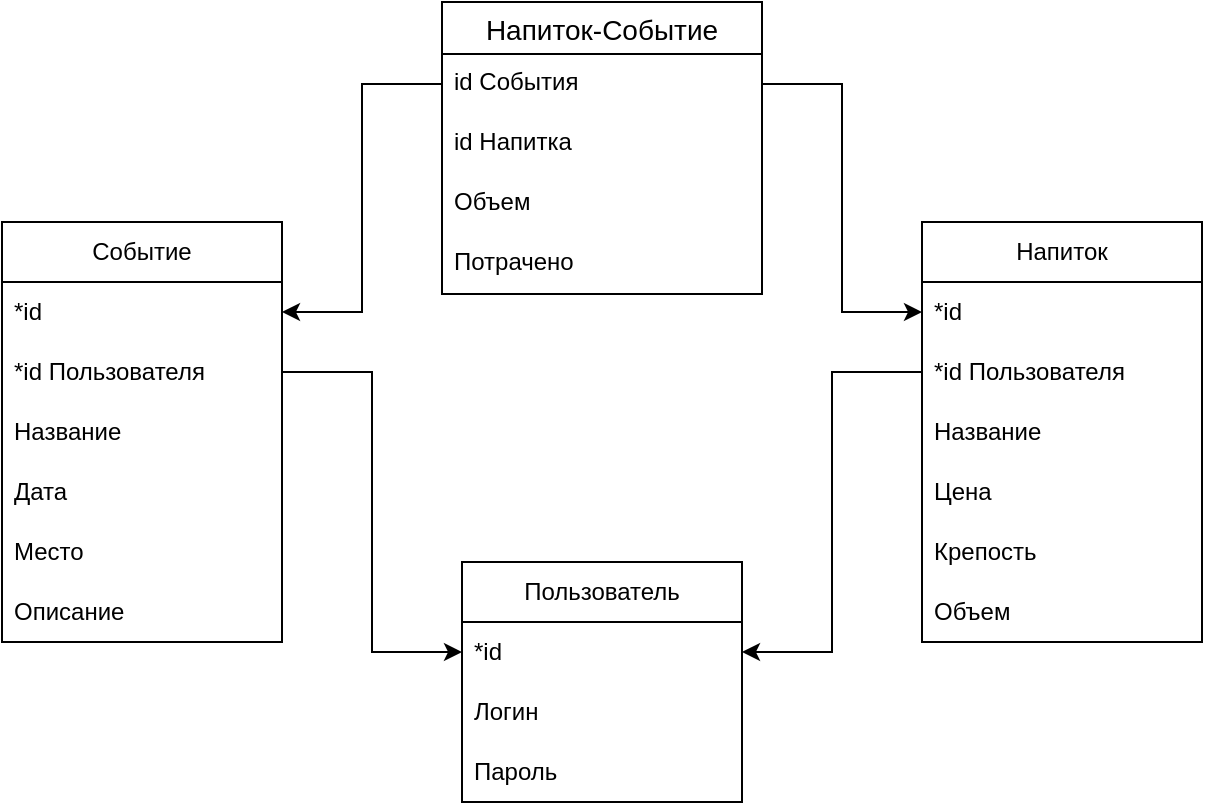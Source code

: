 <mxfile version="23.0.2" type="device">
  <diagram name="Страница 1" id="vTJn1rU3lvvcnudwIlaW">
    <mxGraphModel dx="1098" dy="820" grid="1" gridSize="10" guides="1" tooltips="1" connect="1" arrows="1" fold="1" page="1" pageScale="1" pageWidth="827" pageHeight="1169" math="0" shadow="0">
      <root>
        <mxCell id="0" />
        <mxCell id="1" parent="0" />
        <mxCell id="o6C5A6fqkZrEci_R5bCO-1" value="Пользователь" style="swimlane;fontStyle=0;childLayout=stackLayout;horizontal=1;startSize=30;horizontalStack=0;resizeParent=1;resizeParentMax=0;resizeLast=0;collapsible=1;marginBottom=0;whiteSpace=wrap;html=1;" parent="1" vertex="1">
          <mxGeometry x="330" y="390" width="140" height="120" as="geometry" />
        </mxCell>
        <mxCell id="o6C5A6fqkZrEci_R5bCO-2" value="*id" style="text;strokeColor=none;fillColor=none;align=left;verticalAlign=middle;spacingLeft=4;spacingRight=4;overflow=hidden;points=[[0,0.5],[1,0.5]];portConstraint=eastwest;rotatable=0;whiteSpace=wrap;html=1;" parent="o6C5A6fqkZrEci_R5bCO-1" vertex="1">
          <mxGeometry y="30" width="140" height="30" as="geometry" />
        </mxCell>
        <mxCell id="o6C5A6fqkZrEci_R5bCO-3" value="Логин" style="text;strokeColor=none;fillColor=none;align=left;verticalAlign=middle;spacingLeft=4;spacingRight=4;overflow=hidden;points=[[0,0.5],[1,0.5]];portConstraint=eastwest;rotatable=0;whiteSpace=wrap;html=1;" parent="o6C5A6fqkZrEci_R5bCO-1" vertex="1">
          <mxGeometry y="60" width="140" height="30" as="geometry" />
        </mxCell>
        <mxCell id="o6C5A6fqkZrEci_R5bCO-4" value="Пароль" style="text;strokeColor=none;fillColor=none;align=left;verticalAlign=middle;spacingLeft=4;spacingRight=4;overflow=hidden;points=[[0,0.5],[1,0.5]];portConstraint=eastwest;rotatable=0;whiteSpace=wrap;html=1;" parent="o6C5A6fqkZrEci_R5bCO-1" vertex="1">
          <mxGeometry y="90" width="140" height="30" as="geometry" />
        </mxCell>
        <mxCell id="o6C5A6fqkZrEci_R5bCO-5" value="Событие" style="swimlane;fontStyle=0;childLayout=stackLayout;horizontal=1;startSize=30;horizontalStack=0;resizeParent=1;resizeParentMax=0;resizeLast=0;collapsible=1;marginBottom=0;whiteSpace=wrap;html=1;" parent="1" vertex="1">
          <mxGeometry x="100" y="220" width="140" height="210" as="geometry" />
        </mxCell>
        <mxCell id="o6C5A6fqkZrEci_R5bCO-7" value="*id" style="text;strokeColor=none;fillColor=none;align=left;verticalAlign=middle;spacingLeft=4;spacingRight=4;overflow=hidden;points=[[0,0.5],[1,0.5]];portConstraint=eastwest;rotatable=0;whiteSpace=wrap;html=1;" parent="o6C5A6fqkZrEci_R5bCO-5" vertex="1">
          <mxGeometry y="30" width="140" height="30" as="geometry" />
        </mxCell>
        <mxCell id="o6C5A6fqkZrEci_R5bCO-23" value="*id Пользователя" style="text;strokeColor=none;fillColor=none;align=left;verticalAlign=middle;spacingLeft=4;spacingRight=4;overflow=hidden;points=[[0,0.5],[1,0.5]];portConstraint=eastwest;rotatable=0;whiteSpace=wrap;html=1;" parent="o6C5A6fqkZrEci_R5bCO-5" vertex="1">
          <mxGeometry y="60" width="140" height="30" as="geometry" />
        </mxCell>
        <mxCell id="o6C5A6fqkZrEci_R5bCO-10" value="Название" style="text;strokeColor=none;fillColor=none;align=left;verticalAlign=middle;spacingLeft=4;spacingRight=4;overflow=hidden;points=[[0,0.5],[1,0.5]];portConstraint=eastwest;rotatable=0;whiteSpace=wrap;html=1;" parent="o6C5A6fqkZrEci_R5bCO-5" vertex="1">
          <mxGeometry y="90" width="140" height="30" as="geometry" />
        </mxCell>
        <mxCell id="o6C5A6fqkZrEci_R5bCO-11" value="Дата" style="text;strokeColor=none;fillColor=none;align=left;verticalAlign=middle;spacingLeft=4;spacingRight=4;overflow=hidden;points=[[0,0.5],[1,0.5]];portConstraint=eastwest;rotatable=0;whiteSpace=wrap;html=1;" parent="o6C5A6fqkZrEci_R5bCO-5" vertex="1">
          <mxGeometry y="120" width="140" height="30" as="geometry" />
        </mxCell>
        <mxCell id="o6C5A6fqkZrEci_R5bCO-8" value="Место" style="text;strokeColor=none;fillColor=none;align=left;verticalAlign=middle;spacingLeft=4;spacingRight=4;overflow=hidden;points=[[0,0.5],[1,0.5]];portConstraint=eastwest;rotatable=0;whiteSpace=wrap;html=1;" parent="o6C5A6fqkZrEci_R5bCO-5" vertex="1">
          <mxGeometry y="150" width="140" height="30" as="geometry" />
        </mxCell>
        <mxCell id="o6C5A6fqkZrEci_R5bCO-25" value="Описание" style="text;strokeColor=none;fillColor=none;align=left;verticalAlign=middle;spacingLeft=4;spacingRight=4;overflow=hidden;points=[[0,0.5],[1,0.5]];portConstraint=eastwest;rotatable=0;whiteSpace=wrap;html=1;" parent="o6C5A6fqkZrEci_R5bCO-5" vertex="1">
          <mxGeometry y="180" width="140" height="30" as="geometry" />
        </mxCell>
        <mxCell id="o6C5A6fqkZrEci_R5bCO-16" value="Напиток" style="swimlane;fontStyle=0;childLayout=stackLayout;horizontal=1;startSize=30;horizontalStack=0;resizeParent=1;resizeParentMax=0;resizeLast=0;collapsible=1;marginBottom=0;whiteSpace=wrap;html=1;" parent="1" vertex="1">
          <mxGeometry x="560" y="220" width="140" height="210" as="geometry" />
        </mxCell>
        <mxCell id="o6C5A6fqkZrEci_R5bCO-17" value="*id" style="text;strokeColor=none;fillColor=none;align=left;verticalAlign=middle;spacingLeft=4;spacingRight=4;overflow=hidden;points=[[0,0.5],[1,0.5]];portConstraint=eastwest;rotatable=0;whiteSpace=wrap;html=1;" parent="o6C5A6fqkZrEci_R5bCO-16" vertex="1">
          <mxGeometry y="30" width="140" height="30" as="geometry" />
        </mxCell>
        <mxCell id="o6C5A6fqkZrEci_R5bCO-24" value="*id Пользователя" style="text;strokeColor=none;fillColor=none;align=left;verticalAlign=middle;spacingLeft=4;spacingRight=4;overflow=hidden;points=[[0,0.5],[1,0.5]];portConstraint=eastwest;rotatable=0;whiteSpace=wrap;html=1;" parent="o6C5A6fqkZrEci_R5bCO-16" vertex="1">
          <mxGeometry y="60" width="140" height="30" as="geometry" />
        </mxCell>
        <mxCell id="o6C5A6fqkZrEci_R5bCO-18" value="Название" style="text;strokeColor=none;fillColor=none;align=left;verticalAlign=middle;spacingLeft=4;spacingRight=4;overflow=hidden;points=[[0,0.5],[1,0.5]];portConstraint=eastwest;rotatable=0;whiteSpace=wrap;html=1;" parent="o6C5A6fqkZrEci_R5bCO-16" vertex="1">
          <mxGeometry y="90" width="140" height="30" as="geometry" />
        </mxCell>
        <mxCell id="o6C5A6fqkZrEci_R5bCO-19" value="Цена" style="text;strokeColor=none;fillColor=none;align=left;verticalAlign=middle;spacingLeft=4;spacingRight=4;overflow=hidden;points=[[0,0.5],[1,0.5]];portConstraint=eastwest;rotatable=0;whiteSpace=wrap;html=1;" parent="o6C5A6fqkZrEci_R5bCO-16" vertex="1">
          <mxGeometry y="120" width="140" height="30" as="geometry" />
        </mxCell>
        <mxCell id="o6C5A6fqkZrEci_R5bCO-21" value="Крепость" style="text;strokeColor=none;fillColor=none;align=left;verticalAlign=middle;spacingLeft=4;spacingRight=4;overflow=hidden;points=[[0,0.5],[1,0.5]];portConstraint=eastwest;rotatable=0;whiteSpace=wrap;html=1;" parent="o6C5A6fqkZrEci_R5bCO-16" vertex="1">
          <mxGeometry y="150" width="140" height="30" as="geometry" />
        </mxCell>
        <mxCell id="o6C5A6fqkZrEci_R5bCO-22" value="Объем" style="text;strokeColor=none;fillColor=none;align=left;verticalAlign=middle;spacingLeft=4;spacingRight=4;overflow=hidden;points=[[0,0.5],[1,0.5]];portConstraint=eastwest;rotatable=0;whiteSpace=wrap;html=1;" parent="o6C5A6fqkZrEci_R5bCO-16" vertex="1">
          <mxGeometry y="180" width="140" height="30" as="geometry" />
        </mxCell>
        <mxCell id="o6C5A6fqkZrEci_R5bCO-26" style="edgeStyle=orthogonalEdgeStyle;rounded=0;orthogonalLoop=1;jettySize=auto;html=1;exitX=0;exitY=0.5;exitDx=0;exitDy=0;entryX=1;entryY=0.5;entryDx=0;entryDy=0;startArrow=classic;startFill=1;endArrow=none;endFill=0;" parent="1" source="o6C5A6fqkZrEci_R5bCO-2" target="o6C5A6fqkZrEci_R5bCO-23" edge="1">
          <mxGeometry relative="1" as="geometry" />
        </mxCell>
        <mxCell id="o6C5A6fqkZrEci_R5bCO-27" style="edgeStyle=orthogonalEdgeStyle;rounded=0;orthogonalLoop=1;jettySize=auto;html=1;exitX=1;exitY=0.5;exitDx=0;exitDy=0;startArrow=classic;startFill=1;endArrow=none;endFill=0;entryX=0;entryY=0.5;entryDx=0;entryDy=0;" parent="1" source="o6C5A6fqkZrEci_R5bCO-2" target="o6C5A6fqkZrEci_R5bCO-24" edge="1">
          <mxGeometry relative="1" as="geometry" />
        </mxCell>
        <mxCell id="j67b1BmOutdObu2nGTjN-1" value="Напиток-Событие" style="swimlane;fontStyle=0;childLayout=stackLayout;horizontal=1;startSize=26;horizontalStack=0;resizeParent=1;resizeParentMax=0;resizeLast=0;collapsible=1;marginBottom=0;align=center;fontSize=14;" vertex="1" parent="1">
          <mxGeometry x="320" y="110" width="160" height="146" as="geometry" />
        </mxCell>
        <mxCell id="j67b1BmOutdObu2nGTjN-2" value="id События" style="text;strokeColor=none;fillColor=none;spacingLeft=4;spacingRight=4;overflow=hidden;rotatable=0;points=[[0,0.5],[1,0.5]];portConstraint=eastwest;fontSize=12;whiteSpace=wrap;html=1;" vertex="1" parent="j67b1BmOutdObu2nGTjN-1">
          <mxGeometry y="26" width="160" height="30" as="geometry" />
        </mxCell>
        <mxCell id="j67b1BmOutdObu2nGTjN-3" value="id Напитка" style="text;strokeColor=none;fillColor=none;spacingLeft=4;spacingRight=4;overflow=hidden;rotatable=0;points=[[0,0.5],[1,0.5]];portConstraint=eastwest;fontSize=12;whiteSpace=wrap;html=1;" vertex="1" parent="j67b1BmOutdObu2nGTjN-1">
          <mxGeometry y="56" width="160" height="30" as="geometry" />
        </mxCell>
        <mxCell id="j67b1BmOutdObu2nGTjN-5" value="Объем" style="text;strokeColor=none;fillColor=none;spacingLeft=4;spacingRight=4;overflow=hidden;rotatable=0;points=[[0,0.5],[1,0.5]];portConstraint=eastwest;fontSize=12;whiteSpace=wrap;html=1;" vertex="1" parent="j67b1BmOutdObu2nGTjN-1">
          <mxGeometry y="86" width="160" height="30" as="geometry" />
        </mxCell>
        <mxCell id="j67b1BmOutdObu2nGTjN-6" value="Потрачено" style="text;strokeColor=none;fillColor=none;spacingLeft=4;spacingRight=4;overflow=hidden;rotatable=0;points=[[0,0.5],[1,0.5]];portConstraint=eastwest;fontSize=12;whiteSpace=wrap;html=1;" vertex="1" parent="j67b1BmOutdObu2nGTjN-1">
          <mxGeometry y="116" width="160" height="30" as="geometry" />
        </mxCell>
        <mxCell id="j67b1BmOutdObu2nGTjN-7" style="edgeStyle=orthogonalEdgeStyle;rounded=0;orthogonalLoop=1;jettySize=auto;html=1;exitX=0;exitY=0.5;exitDx=0;exitDy=0;entryX=1;entryY=0.5;entryDx=0;entryDy=0;" edge="1" parent="1" source="j67b1BmOutdObu2nGTjN-2" target="o6C5A6fqkZrEci_R5bCO-7">
          <mxGeometry relative="1" as="geometry" />
        </mxCell>
        <mxCell id="j67b1BmOutdObu2nGTjN-8" style="edgeStyle=orthogonalEdgeStyle;rounded=0;orthogonalLoop=1;jettySize=auto;html=1;exitX=1;exitY=0.5;exitDx=0;exitDy=0;entryX=0;entryY=0.5;entryDx=0;entryDy=0;" edge="1" parent="1" source="j67b1BmOutdObu2nGTjN-2" target="o6C5A6fqkZrEci_R5bCO-17">
          <mxGeometry relative="1" as="geometry" />
        </mxCell>
      </root>
    </mxGraphModel>
  </diagram>
</mxfile>
